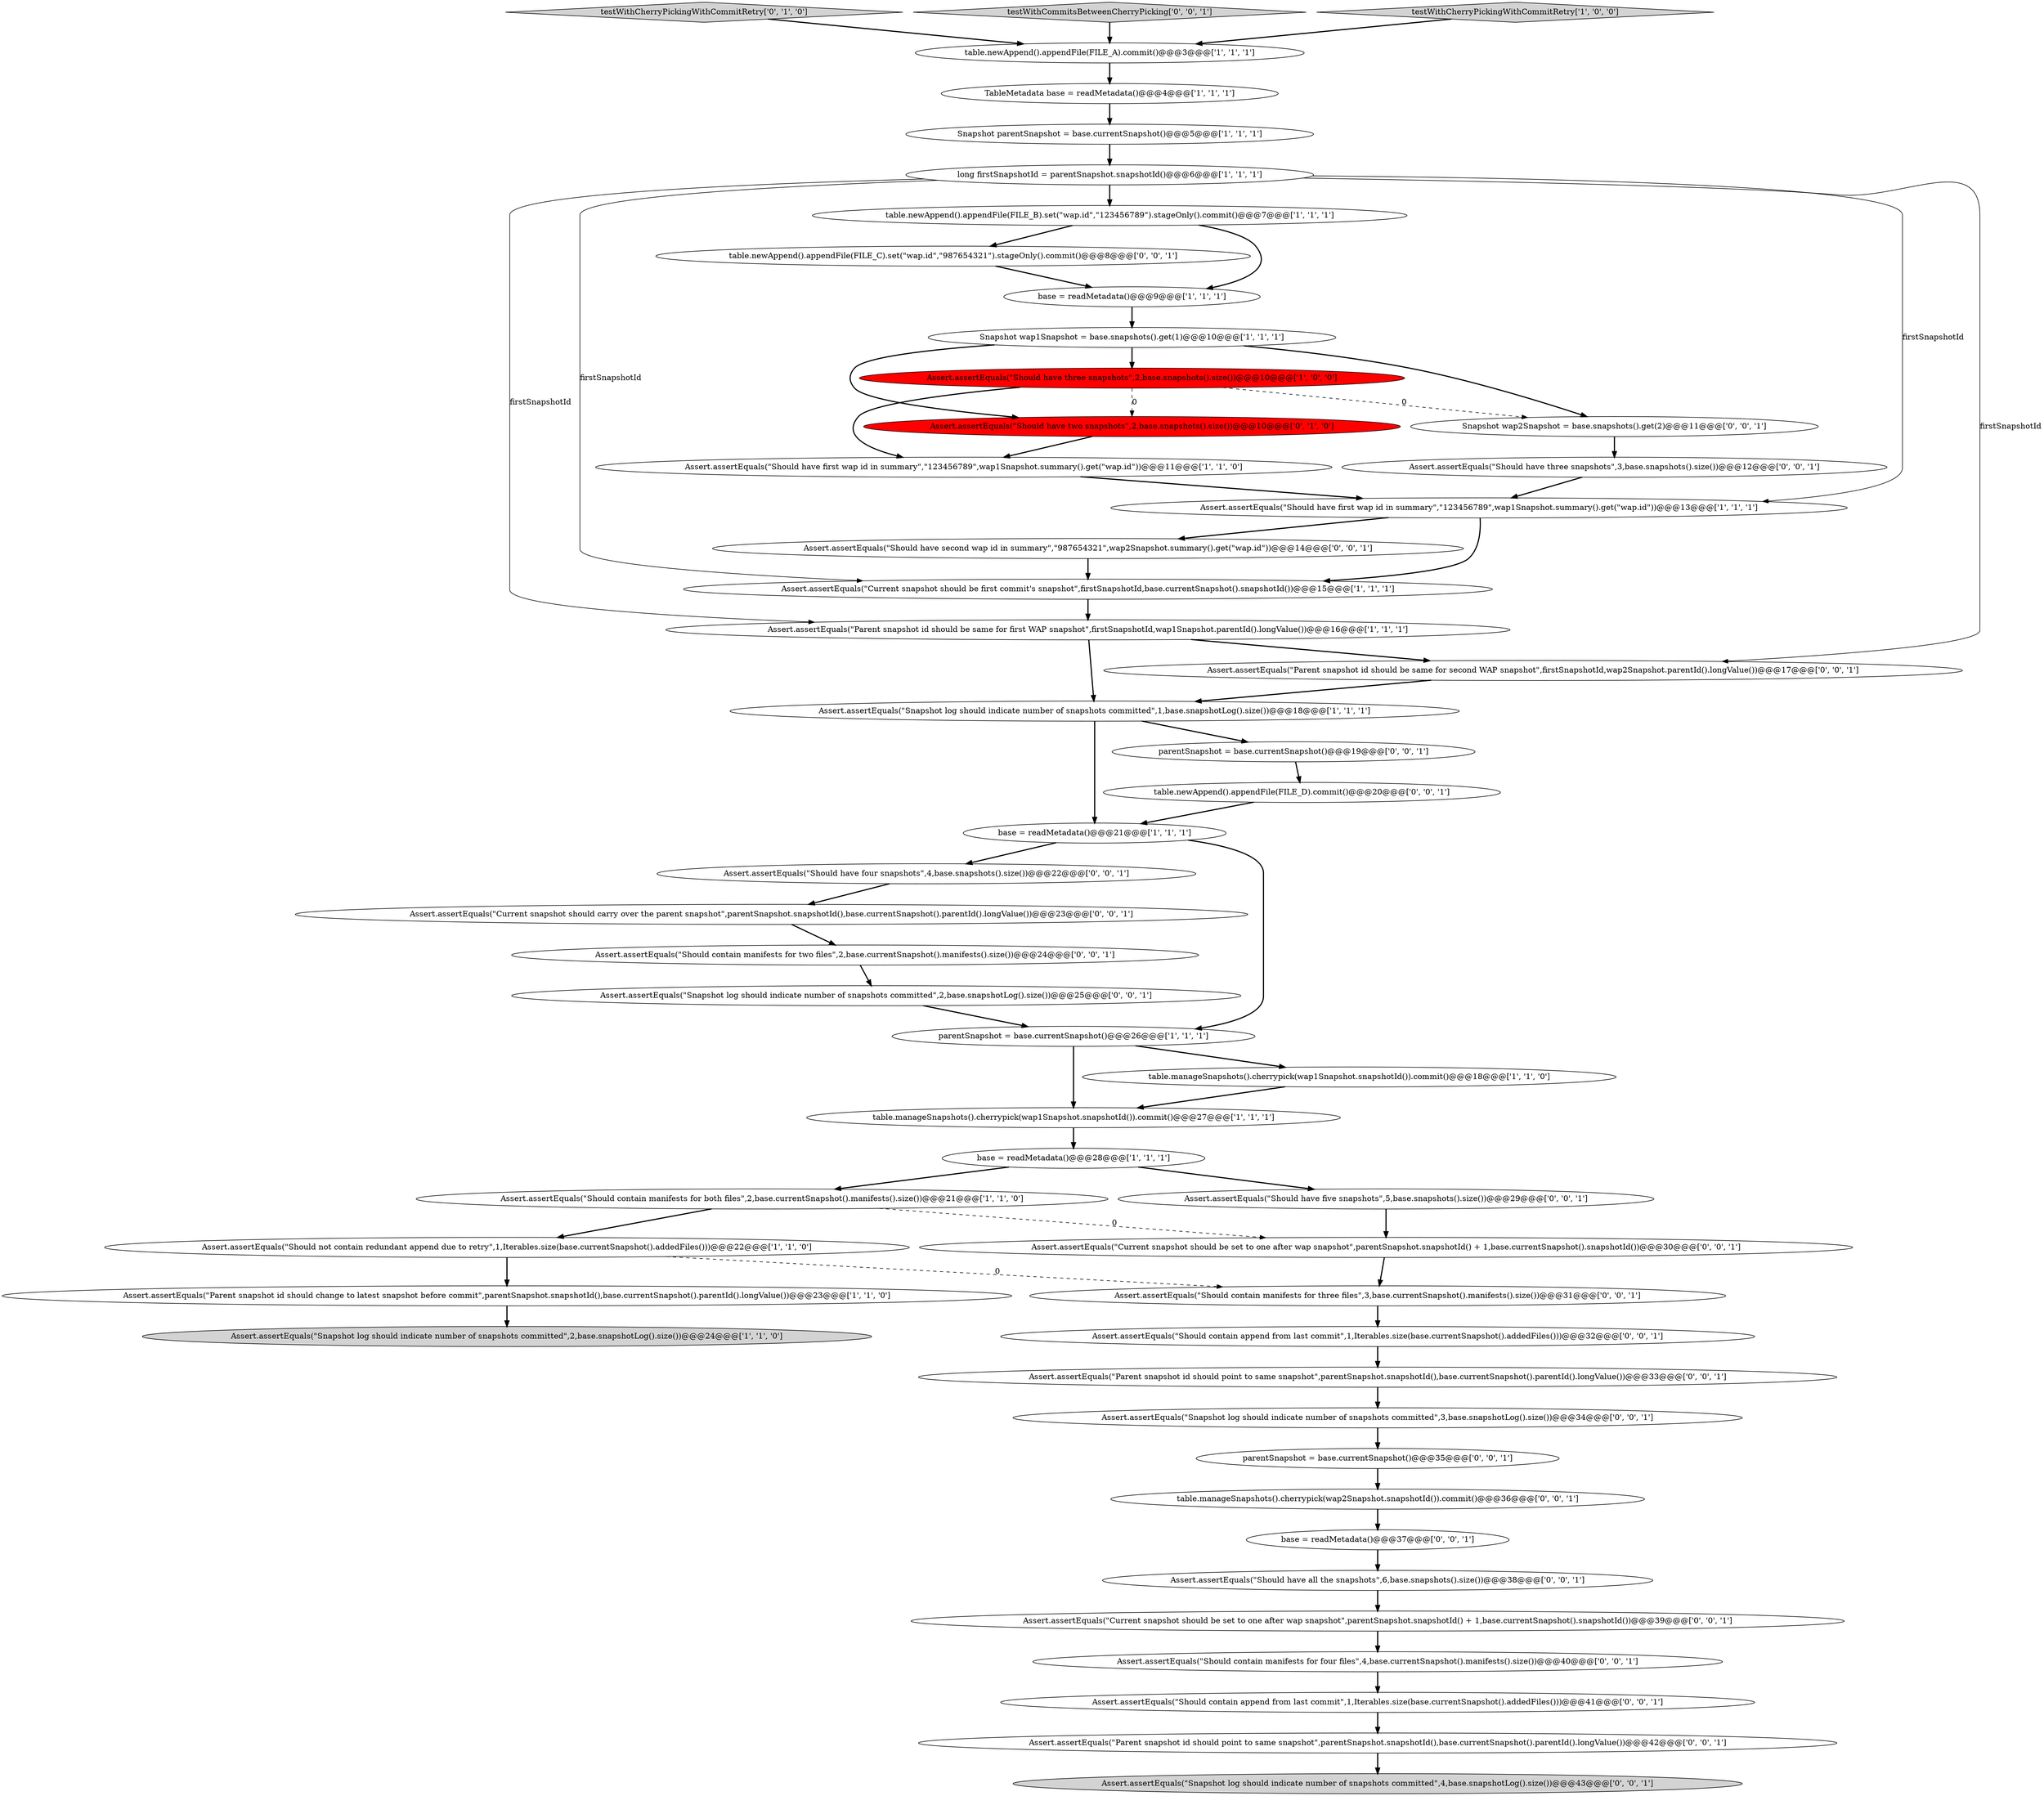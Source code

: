 digraph {
18 [style = filled, label = "Snapshot wap1Snapshot = base.snapshots().get(1)@@@10@@@['1', '1', '1']", fillcolor = white, shape = ellipse image = "AAA0AAABBB1BBB"];
7 [style = filled, label = "Assert.assertEquals(\"Snapshot log should indicate number of snapshots committed\",1,base.snapshotLog().size())@@@18@@@['1', '1', '1']", fillcolor = white, shape = ellipse image = "AAA0AAABBB1BBB"];
26 [style = filled, label = "Assert.assertEquals(\"Snapshot log should indicate number of snapshots committed\",2,base.snapshotLog().size())@@@25@@@['0', '0', '1']", fillcolor = white, shape = ellipse image = "AAA0AAABBB3BBB"];
36 [style = filled, label = "Assert.assertEquals(\"Should have all the snapshots\",6,base.snapshots().size())@@@38@@@['0', '0', '1']", fillcolor = white, shape = ellipse image = "AAA0AAABBB3BBB"];
41 [style = filled, label = "Assert.assertEquals(\"Should have five snapshots\",5,base.snapshots().size())@@@29@@@['0', '0', '1']", fillcolor = white, shape = ellipse image = "AAA0AAABBB3BBB"];
39 [style = filled, label = "Assert.assertEquals(\"Current snapshot should be set to one after wap snapshot\",parentSnapshot.snapshotId() + 1,base.currentSnapshot().snapshotId())@@@39@@@['0', '0', '1']", fillcolor = white, shape = ellipse image = "AAA0AAABBB3BBB"];
40 [style = filled, label = "table.manageSnapshots().cherrypick(wap2Snapshot.snapshotId()).commit()@@@36@@@['0', '0', '1']", fillcolor = white, shape = ellipse image = "AAA0AAABBB3BBB"];
2 [style = filled, label = "parentSnapshot = base.currentSnapshot()@@@26@@@['1', '1', '1']", fillcolor = white, shape = ellipse image = "AAA0AAABBB1BBB"];
22 [style = filled, label = "Assert.assertEquals(\"Should not contain redundant append due to retry\",1,Iterables.size(base.currentSnapshot().addedFiles()))@@@22@@@['1', '1', '0']", fillcolor = white, shape = ellipse image = "AAA0AAABBB1BBB"];
6 [style = filled, label = "Assert.assertEquals(\"Parent snapshot id should be same for first WAP snapshot\",firstSnapshotId,wap1Snapshot.parentId().longValue())@@@16@@@['1', '1', '1']", fillcolor = white, shape = ellipse image = "AAA0AAABBB1BBB"];
32 [style = filled, label = "table.newAppend().appendFile(FILE_D).commit()@@@20@@@['0', '0', '1']", fillcolor = white, shape = ellipse image = "AAA0AAABBB3BBB"];
34 [style = filled, label = "Assert.assertEquals(\"Should contain manifests for three files\",3,base.currentSnapshot().manifests().size())@@@31@@@['0', '0', '1']", fillcolor = white, shape = ellipse image = "AAA0AAABBB3BBB"];
37 [style = filled, label = "Assert.assertEquals(\"Snapshot log should indicate number of snapshots committed\",4,base.snapshotLog().size())@@@43@@@['0', '0', '1']", fillcolor = lightgray, shape = ellipse image = "AAA0AAABBB3BBB"];
48 [style = filled, label = "Assert.assertEquals(\"Should have four snapshots\",4,base.snapshots().size())@@@22@@@['0', '0', '1']", fillcolor = white, shape = ellipse image = "AAA0AAABBB3BBB"];
19 [style = filled, label = "Assert.assertEquals(\"Should have first wap id in summary\",\"123456789\",wap1Snapshot.summary().get(\"wap.id\"))@@@11@@@['1', '1', '0']", fillcolor = white, shape = ellipse image = "AAA0AAABBB1BBB"];
43 [style = filled, label = "Assert.assertEquals(\"Parent snapshot id should be same for second WAP snapshot\",firstSnapshotId,wap2Snapshot.parentId().longValue())@@@17@@@['0', '0', '1']", fillcolor = white, shape = ellipse image = "AAA0AAABBB3BBB"];
49 [style = filled, label = "Assert.assertEquals(\"Should have three snapshots\",3,base.snapshots().size())@@@12@@@['0', '0', '1']", fillcolor = white, shape = ellipse image = "AAA0AAABBB3BBB"];
8 [style = filled, label = "table.manageSnapshots().cherrypick(wap1Snapshot.snapshotId()).commit()@@@18@@@['1', '1', '0']", fillcolor = white, shape = ellipse image = "AAA0AAABBB1BBB"];
13 [style = filled, label = "long firstSnapshotId = parentSnapshot.snapshotId()@@@6@@@['1', '1', '1']", fillcolor = white, shape = ellipse image = "AAA0AAABBB1BBB"];
16 [style = filled, label = "table.manageSnapshots().cherrypick(wap1Snapshot.snapshotId()).commit()@@@27@@@['1', '1', '1']", fillcolor = white, shape = ellipse image = "AAA0AAABBB1BBB"];
23 [style = filled, label = "testWithCherryPickingWithCommitRetry['0', '1', '0']", fillcolor = lightgray, shape = diamond image = "AAA0AAABBB2BBB"];
46 [style = filled, label = "Assert.assertEquals(\"Should contain manifests for two files\",2,base.currentSnapshot().manifests().size())@@@24@@@['0', '0', '1']", fillcolor = white, shape = ellipse image = "AAA0AAABBB3BBB"];
50 [style = filled, label = "Assert.assertEquals(\"Parent snapshot id should point to same snapshot\",parentSnapshot.snapshotId(),base.currentSnapshot().parentId().longValue())@@@42@@@['0', '0', '1']", fillcolor = white, shape = ellipse image = "AAA0AAABBB3BBB"];
51 [style = filled, label = "Assert.assertEquals(\"Snapshot log should indicate number of snapshots committed\",3,base.snapshotLog().size())@@@34@@@['0', '0', '1']", fillcolor = white, shape = ellipse image = "AAA0AAABBB3BBB"];
12 [style = filled, label = "TableMetadata base = readMetadata()@@@4@@@['1', '1', '1']", fillcolor = white, shape = ellipse image = "AAA0AAABBB1BBB"];
31 [style = filled, label = "Assert.assertEquals(\"Should contain manifests for four files\",4,base.currentSnapshot().manifests().size())@@@40@@@['0', '0', '1']", fillcolor = white, shape = ellipse image = "AAA0AAABBB3BBB"];
28 [style = filled, label = "parentSnapshot = base.currentSnapshot()@@@35@@@['0', '0', '1']", fillcolor = white, shape = ellipse image = "AAA0AAABBB3BBB"];
30 [style = filled, label = "table.newAppend().appendFile(FILE_C).set(\"wap.id\",\"987654321\").stageOnly().commit()@@@8@@@['0', '0', '1']", fillcolor = white, shape = ellipse image = "AAA0AAABBB3BBB"];
45 [style = filled, label = "Assert.assertEquals(\"Current snapshot should carry over the parent snapshot\",parentSnapshot.snapshotId(),base.currentSnapshot().parentId().longValue())@@@23@@@['0', '0', '1']", fillcolor = white, shape = ellipse image = "AAA0AAABBB3BBB"];
35 [style = filled, label = "Assert.assertEquals(\"Current snapshot should be set to one after wap snapshot\",parentSnapshot.snapshotId() + 1,base.currentSnapshot().snapshotId())@@@30@@@['0', '0', '1']", fillcolor = white, shape = ellipse image = "AAA0AAABBB3BBB"];
47 [style = filled, label = "testWithCommitsBetweenCherryPicking['0', '0', '1']", fillcolor = lightgray, shape = diamond image = "AAA0AAABBB3BBB"];
38 [style = filled, label = "parentSnapshot = base.currentSnapshot()@@@19@@@['0', '0', '1']", fillcolor = white, shape = ellipse image = "AAA0AAABBB3BBB"];
10 [style = filled, label = "Snapshot parentSnapshot = base.currentSnapshot()@@@5@@@['1', '1', '1']", fillcolor = white, shape = ellipse image = "AAA0AAABBB1BBB"];
24 [style = filled, label = "Assert.assertEquals(\"Should have two snapshots\",2,base.snapshots().size())@@@10@@@['0', '1', '0']", fillcolor = red, shape = ellipse image = "AAA1AAABBB2BBB"];
4 [style = filled, label = "Assert.assertEquals(\"Parent snapshot id should change to latest snapshot before commit\",parentSnapshot.snapshotId(),base.currentSnapshot().parentId().longValue())@@@23@@@['1', '1', '0']", fillcolor = white, shape = ellipse image = "AAA0AAABBB1BBB"];
33 [style = filled, label = "Assert.assertEquals(\"Should have second wap id in summary\",\"987654321\",wap2Snapshot.summary().get(\"wap.id\"))@@@14@@@['0', '0', '1']", fillcolor = white, shape = ellipse image = "AAA0AAABBB3BBB"];
1 [style = filled, label = "Assert.assertEquals(\"Should have three snapshots\",2,base.snapshots().size())@@@10@@@['1', '0', '0']", fillcolor = red, shape = ellipse image = "AAA1AAABBB1BBB"];
0 [style = filled, label = "Assert.assertEquals(\"Snapshot log should indicate number of snapshots committed\",2,base.snapshotLog().size())@@@24@@@['1', '1', '0']", fillcolor = lightgray, shape = ellipse image = "AAA0AAABBB1BBB"];
9 [style = filled, label = "testWithCherryPickingWithCommitRetry['1', '0', '0']", fillcolor = lightgray, shape = diamond image = "AAA0AAABBB1BBB"];
5 [style = filled, label = "base = readMetadata()@@@9@@@['1', '1', '1']", fillcolor = white, shape = ellipse image = "AAA0AAABBB1BBB"];
14 [style = filled, label = "Assert.assertEquals(\"Should have first wap id in summary\",\"123456789\",wap1Snapshot.summary().get(\"wap.id\"))@@@13@@@['1', '1', '1']", fillcolor = white, shape = ellipse image = "AAA0AAABBB1BBB"];
25 [style = filled, label = "Assert.assertEquals(\"Parent snapshot id should point to same snapshot\",parentSnapshot.snapshotId(),base.currentSnapshot().parentId().longValue())@@@33@@@['0', '0', '1']", fillcolor = white, shape = ellipse image = "AAA0AAABBB3BBB"];
29 [style = filled, label = "base = readMetadata()@@@37@@@['0', '0', '1']", fillcolor = white, shape = ellipse image = "AAA0AAABBB3BBB"];
15 [style = filled, label = "base = readMetadata()@@@21@@@['1', '1', '1']", fillcolor = white, shape = ellipse image = "AAA0AAABBB1BBB"];
3 [style = filled, label = "base = readMetadata()@@@28@@@['1', '1', '1']", fillcolor = white, shape = ellipse image = "AAA0AAABBB1BBB"];
42 [style = filled, label = "Assert.assertEquals(\"Should contain append from last commit\",1,Iterables.size(base.currentSnapshot().addedFiles()))@@@32@@@['0', '0', '1']", fillcolor = white, shape = ellipse image = "AAA0AAABBB3BBB"];
44 [style = filled, label = "Assert.assertEquals(\"Should contain append from last commit\",1,Iterables.size(base.currentSnapshot().addedFiles()))@@@41@@@['0', '0', '1']", fillcolor = white, shape = ellipse image = "AAA0AAABBB3BBB"];
21 [style = filled, label = "Assert.assertEquals(\"Should contain manifests for both files\",2,base.currentSnapshot().manifests().size())@@@21@@@['1', '1', '0']", fillcolor = white, shape = ellipse image = "AAA0AAABBB1BBB"];
17 [style = filled, label = "table.newAppend().appendFile(FILE_A).commit()@@@3@@@['1', '1', '1']", fillcolor = white, shape = ellipse image = "AAA0AAABBB1BBB"];
27 [style = filled, label = "Snapshot wap2Snapshot = base.snapshots().get(2)@@@11@@@['0', '0', '1']", fillcolor = white, shape = ellipse image = "AAA0AAABBB3BBB"];
20 [style = filled, label = "table.newAppend().appendFile(FILE_B).set(\"wap.id\",\"123456789\").stageOnly().commit()@@@7@@@['1', '1', '1']", fillcolor = white, shape = ellipse image = "AAA0AAABBB1BBB"];
11 [style = filled, label = "Assert.assertEquals(\"Current snapshot should be first commit's snapshot\",firstSnapshotId,base.currentSnapshot().snapshotId())@@@15@@@['1', '1', '1']", fillcolor = white, shape = ellipse image = "AAA0AAABBB1BBB"];
29->36 [style = bold, label=""];
16->3 [style = bold, label=""];
8->16 [style = bold, label=""];
6->43 [style = bold, label=""];
15->2 [style = bold, label=""];
18->24 [style = bold, label=""];
24->19 [style = bold, label=""];
51->28 [style = bold, label=""];
28->40 [style = bold, label=""];
42->25 [style = bold, label=""];
1->27 [style = dashed, label="0"];
50->37 [style = bold, label=""];
11->6 [style = bold, label=""];
49->14 [style = bold, label=""];
25->51 [style = bold, label=""];
9->17 [style = bold, label=""];
44->50 [style = bold, label=""];
5->18 [style = bold, label=""];
34->42 [style = bold, label=""];
22->34 [style = dashed, label="0"];
27->49 [style = bold, label=""];
41->35 [style = bold, label=""];
14->33 [style = bold, label=""];
36->39 [style = bold, label=""];
4->0 [style = bold, label=""];
20->5 [style = bold, label=""];
22->4 [style = bold, label=""];
43->7 [style = bold, label=""];
38->32 [style = bold, label=""];
33->11 [style = bold, label=""];
7->38 [style = bold, label=""];
26->2 [style = bold, label=""];
17->12 [style = bold, label=""];
12->10 [style = bold, label=""];
48->45 [style = bold, label=""];
46->26 [style = bold, label=""];
19->14 [style = bold, label=""];
13->6 [style = solid, label="firstSnapshotId"];
10->13 [style = bold, label=""];
18->1 [style = bold, label=""];
30->5 [style = bold, label=""];
21->22 [style = bold, label=""];
18->27 [style = bold, label=""];
39->31 [style = bold, label=""];
31->44 [style = bold, label=""];
1->24 [style = dashed, label="0"];
3->41 [style = bold, label=""];
32->15 [style = bold, label=""];
15->48 [style = bold, label=""];
7->15 [style = bold, label=""];
3->21 [style = bold, label=""];
23->17 [style = bold, label=""];
45->46 [style = bold, label=""];
21->35 [style = dashed, label="0"];
47->17 [style = bold, label=""];
13->11 [style = solid, label="firstSnapshotId"];
1->19 [style = bold, label=""];
6->7 [style = bold, label=""];
20->30 [style = bold, label=""];
35->34 [style = bold, label=""];
13->14 [style = solid, label="firstSnapshotId"];
14->11 [style = bold, label=""];
13->43 [style = solid, label="firstSnapshotId"];
2->8 [style = bold, label=""];
40->29 [style = bold, label=""];
13->20 [style = bold, label=""];
2->16 [style = bold, label=""];
}
